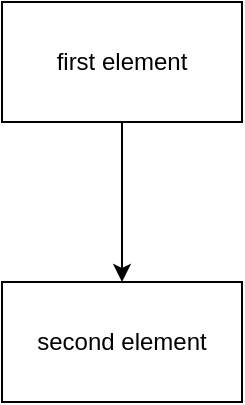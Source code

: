 <mxfile version="22.1.15" type="github">
  <diagram name="Страница — 1" id="EyxvERi1Ct_qNI9Q7zBH">
    <mxGraphModel dx="1420" dy="745" grid="1" gridSize="10" guides="1" tooltips="1" connect="1" arrows="1" fold="1" page="1" pageScale="1" pageWidth="827" pageHeight="1169" math="0" shadow="0">
      <root>
        <mxCell id="0" />
        <mxCell id="1" parent="0" />
        <mxCell id="Fccz3ym_lgGwZ9gB4bC4-3" value="" style="edgeStyle=orthogonalEdgeStyle;rounded=0;orthogonalLoop=1;jettySize=auto;html=1;" edge="1" parent="1" source="Fccz3ym_lgGwZ9gB4bC4-1" target="Fccz3ym_lgGwZ9gB4bC4-2">
          <mxGeometry relative="1" as="geometry" />
        </mxCell>
        <mxCell id="Fccz3ym_lgGwZ9gB4bC4-1" value="first element" style="rounded=0;whiteSpace=wrap;html=1;" vertex="1" parent="1">
          <mxGeometry x="354" y="200" width="120" height="60" as="geometry" />
        </mxCell>
        <mxCell id="Fccz3ym_lgGwZ9gB4bC4-2" value="second element" style="rounded=0;whiteSpace=wrap;html=1;" vertex="1" parent="1">
          <mxGeometry x="354" y="340" width="120" height="60" as="geometry" />
        </mxCell>
      </root>
    </mxGraphModel>
  </diagram>
</mxfile>
